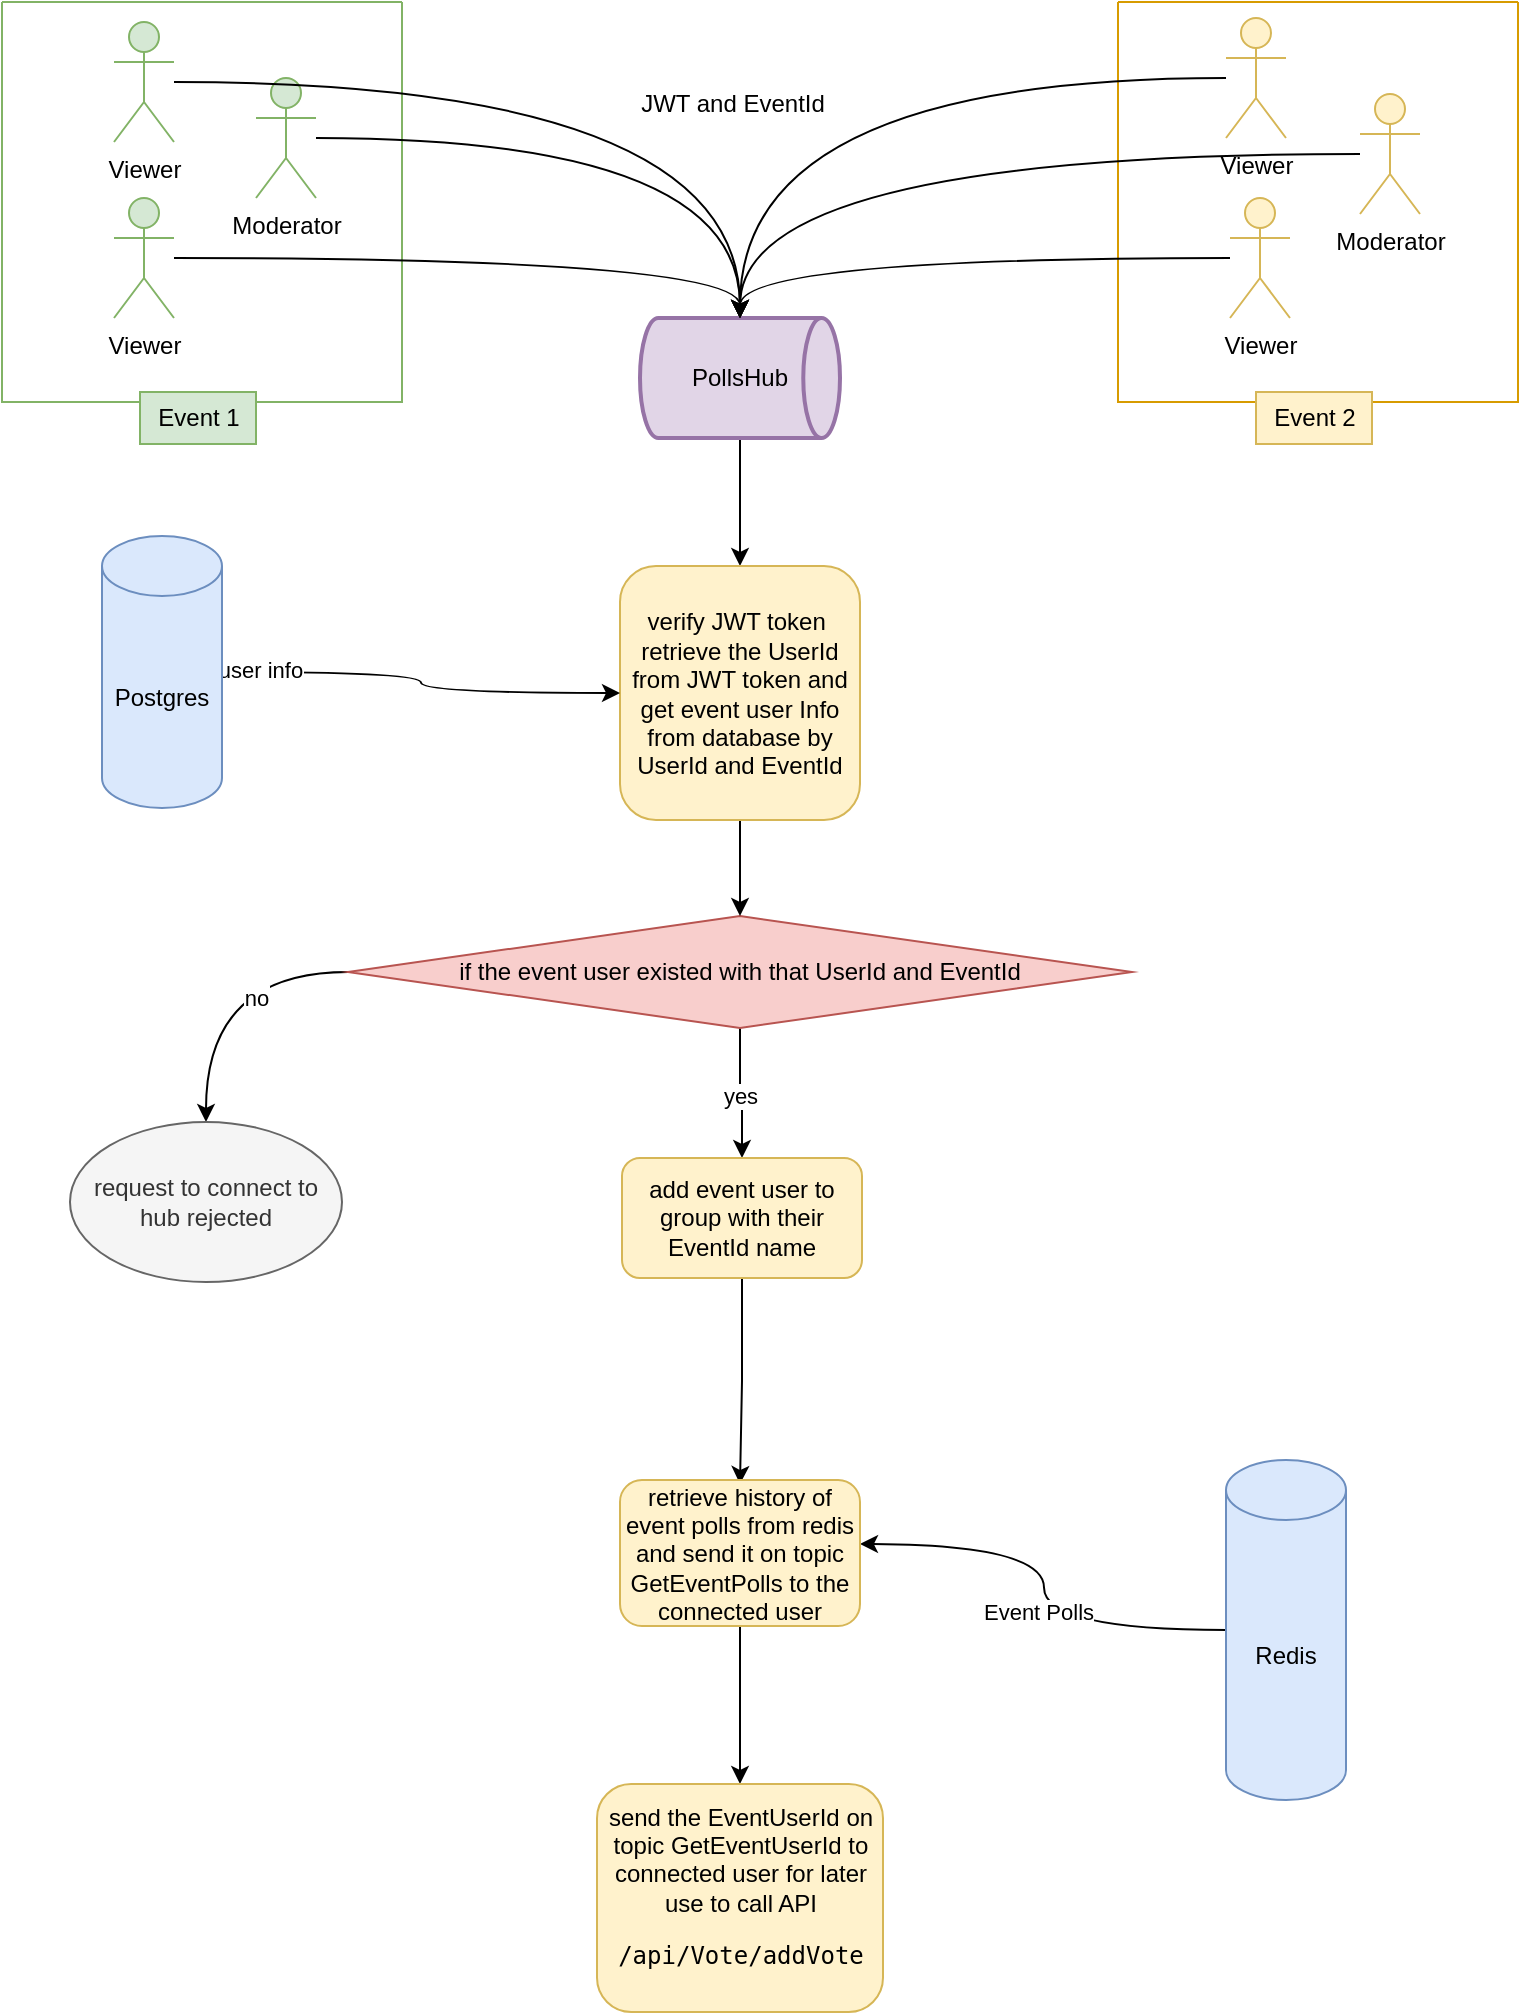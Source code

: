 <mxfile version="25.0.3">
  <diagram id="C5RBs43oDa-KdzZeNtuy" name="Page-1">
    <mxGraphModel dx="1434" dy="774" grid="0" gridSize="10" guides="1" tooltips="1" connect="1" arrows="1" fold="1" page="1" pageScale="1" pageWidth="827" pageHeight="1169" background="#ffffff" math="0" shadow="0">
      <root>
        <mxCell id="WIyWlLk6GJQsqaUBKTNV-0" />
        <mxCell id="WIyWlLk6GJQsqaUBKTNV-1" parent="WIyWlLk6GJQsqaUBKTNV-0" />
        <mxCell id="4SBET_wtI62izMarJOtC-82" value="&lt;div&gt;Viewer&lt;/div&gt;&lt;div&gt;&lt;br&gt;&lt;/div&gt;" style="shape=umlActor;verticalLabelPosition=bottom;verticalAlign=top;html=1;outlineConnect=0;fillColor=#d5e8d4;strokeColor=#82b366;" vertex="1" parent="WIyWlLk6GJQsqaUBKTNV-1">
          <mxGeometry x="93" y="112" width="30" height="60" as="geometry" />
        </mxCell>
        <mxCell id="4SBET_wtI62izMarJOtC-86" value="" style="swimlane;startSize=0;fillColor=#d5e8d4;strokeColor=#82b366;fillStyle=auto;" vertex="1" parent="WIyWlLk6GJQsqaUBKTNV-1">
          <mxGeometry x="37" y="14" width="200" height="200" as="geometry">
            <mxRectangle x="555" y="170" width="50" height="44" as="alternateBounds" />
          </mxGeometry>
        </mxCell>
        <mxCell id="4SBET_wtI62izMarJOtC-81" value="Viewer" style="shape=umlActor;verticalLabelPosition=bottom;verticalAlign=top;html=1;outlineConnect=0;fillColor=#d5e8d4;strokeColor=#82b366;" vertex="1" parent="4SBET_wtI62izMarJOtC-86">
          <mxGeometry x="56" y="10" width="30" height="60" as="geometry" />
        </mxCell>
        <mxCell id="4SBET_wtI62izMarJOtC-83" value="Moderator" style="shape=umlActor;verticalLabelPosition=bottom;verticalAlign=top;html=1;outlineConnect=0;fillColor=#d5e8d4;strokeColor=#82b366;" vertex="1" parent="WIyWlLk6GJQsqaUBKTNV-1">
          <mxGeometry x="164" y="52" width="30" height="60" as="geometry" />
        </mxCell>
        <mxCell id="4SBET_wtI62izMarJOtC-88" value="Event 1" style="text;html=1;align=center;verticalAlign=middle;resizable=0;points=[];autosize=1;strokeColor=#82b366;fillColor=#d5e8d4;" vertex="1" parent="WIyWlLk6GJQsqaUBKTNV-1">
          <mxGeometry x="106" y="209" width="58" height="26" as="geometry" />
        </mxCell>
        <mxCell id="4SBET_wtI62izMarJOtC-89" value="Viewer" style="shape=umlActor;verticalLabelPosition=bottom;verticalAlign=top;html=1;outlineConnect=0;fillColor=#fff2cc;strokeColor=#d6b656;" vertex="1" parent="WIyWlLk6GJQsqaUBKTNV-1">
          <mxGeometry x="649" y="22" width="30" height="60" as="geometry" />
        </mxCell>
        <mxCell id="4SBET_wtI62izMarJOtC-90" value="&lt;div&gt;Viewer&lt;/div&gt;&lt;div&gt;&lt;br&gt;&lt;/div&gt;" style="shape=umlActor;verticalLabelPosition=bottom;verticalAlign=top;html=1;outlineConnect=0;fillColor=#fff2cc;strokeColor=#d6b656;" vertex="1" parent="WIyWlLk6GJQsqaUBKTNV-1">
          <mxGeometry x="651" y="112" width="30" height="60" as="geometry" />
        </mxCell>
        <mxCell id="4SBET_wtI62izMarJOtC-91" value="" style="swimlane;startSize=0;fillColor=#ffe6cc;strokeColor=#d79b00;fillStyle=auto;swimlaneFillColor=none;gradientColor=none;shadow=0;labelBackgroundColor=#FFE6CC;" vertex="1" parent="WIyWlLk6GJQsqaUBKTNV-1">
          <mxGeometry x="595" y="14" width="200" height="200" as="geometry">
            <mxRectangle x="595" y="14" width="50" height="44" as="alternateBounds" />
          </mxGeometry>
        </mxCell>
        <mxCell id="4SBET_wtI62izMarJOtC-92" value="Moderator" style="shape=umlActor;verticalLabelPosition=bottom;verticalAlign=top;html=1;outlineConnect=0;fillColor=#fff2cc;strokeColor=#d6b656;" vertex="1" parent="4SBET_wtI62izMarJOtC-91">
          <mxGeometry x="121" y="46" width="30" height="60" as="geometry" />
        </mxCell>
        <mxCell id="4SBET_wtI62izMarJOtC-105" style="edgeStyle=orthogonalEdgeStyle;rounded=0;orthogonalLoop=1;jettySize=auto;html=1;curved=1;" edge="1" parent="WIyWlLk6GJQsqaUBKTNV-1" source="4SBET_wtI62izMarJOtC-92" target="4SBET_wtI62izMarJOtC-96">
          <mxGeometry relative="1" as="geometry" />
        </mxCell>
        <mxCell id="4SBET_wtI62izMarJOtC-93" value="Event 2" style="text;html=1;align=center;verticalAlign=middle;resizable=0;points=[];autosize=1;strokeColor=#d6b656;fillColor=#fff2cc;" vertex="1" parent="WIyWlLk6GJQsqaUBKTNV-1">
          <mxGeometry x="664" y="209" width="58" height="26" as="geometry" />
        </mxCell>
        <mxCell id="4SBET_wtI62izMarJOtC-108" style="edgeStyle=orthogonalEdgeStyle;rounded=0;orthogonalLoop=1;jettySize=auto;html=1;curved=1;" edge="1" parent="WIyWlLk6GJQsqaUBKTNV-1" source="4SBET_wtI62izMarJOtC-96" target="4SBET_wtI62izMarJOtC-107">
          <mxGeometry relative="1" as="geometry" />
        </mxCell>
        <mxCell id="4SBET_wtI62izMarJOtC-96" value="PollsHub" style="strokeWidth=2;html=1;shape=mxgraph.flowchart.direct_data;whiteSpace=wrap;fillColor=#e1d5e7;strokeColor=#9673a6;" vertex="1" parent="WIyWlLk6GJQsqaUBKTNV-1">
          <mxGeometry x="356" y="172" width="100" height="60" as="geometry" />
        </mxCell>
        <mxCell id="4SBET_wtI62izMarJOtC-99" style="edgeStyle=orthogonalEdgeStyle;rounded=0;orthogonalLoop=1;jettySize=auto;html=1;entryX=0.5;entryY=0;entryDx=0;entryDy=0;entryPerimeter=0;curved=1;" edge="1" parent="WIyWlLk6GJQsqaUBKTNV-1" source="4SBET_wtI62izMarJOtC-81" target="4SBET_wtI62izMarJOtC-96">
          <mxGeometry relative="1" as="geometry" />
        </mxCell>
        <mxCell id="4SBET_wtI62izMarJOtC-100" style="edgeStyle=orthogonalEdgeStyle;rounded=0;orthogonalLoop=1;jettySize=auto;html=1;curved=1;entryX=0.5;entryY=0;entryDx=0;entryDy=0;entryPerimeter=0;" edge="1" parent="WIyWlLk6GJQsqaUBKTNV-1" source="4SBET_wtI62izMarJOtC-83" target="4SBET_wtI62izMarJOtC-96">
          <mxGeometry relative="1" as="geometry">
            <mxPoint x="359" y="165" as="targetPoint" />
          </mxGeometry>
        </mxCell>
        <mxCell id="4SBET_wtI62izMarJOtC-101" style="edgeStyle=orthogonalEdgeStyle;rounded=0;orthogonalLoop=1;jettySize=auto;html=1;entryX=0.5;entryY=0;entryDx=0;entryDy=0;entryPerimeter=0;curved=1;" edge="1" parent="WIyWlLk6GJQsqaUBKTNV-1" source="4SBET_wtI62izMarJOtC-82" target="4SBET_wtI62izMarJOtC-96">
          <mxGeometry relative="1" as="geometry" />
        </mxCell>
        <mxCell id="4SBET_wtI62izMarJOtC-102" value="JWT and EventId" style="text;html=1;align=center;verticalAlign=middle;resizable=0;points=[];autosize=1;strokeColor=none;fillColor=none;" vertex="1" parent="WIyWlLk6GJQsqaUBKTNV-1">
          <mxGeometry x="347" y="52" width="109" height="26" as="geometry" />
        </mxCell>
        <mxCell id="4SBET_wtI62izMarJOtC-103" style="edgeStyle=orthogonalEdgeStyle;rounded=0;orthogonalLoop=1;jettySize=auto;html=1;entryX=0.5;entryY=0;entryDx=0;entryDy=0;entryPerimeter=0;curved=1;" edge="1" parent="WIyWlLk6GJQsqaUBKTNV-1" source="4SBET_wtI62izMarJOtC-89" target="4SBET_wtI62izMarJOtC-96">
          <mxGeometry relative="1" as="geometry" />
        </mxCell>
        <mxCell id="4SBET_wtI62izMarJOtC-104" style="edgeStyle=orthogonalEdgeStyle;rounded=0;orthogonalLoop=1;jettySize=auto;html=1;entryX=0.5;entryY=0;entryDx=0;entryDy=0;entryPerimeter=0;curved=1;" edge="1" parent="WIyWlLk6GJQsqaUBKTNV-1" source="4SBET_wtI62izMarJOtC-90" target="4SBET_wtI62izMarJOtC-96">
          <mxGeometry relative="1" as="geometry" />
        </mxCell>
        <mxCell id="4SBET_wtI62izMarJOtC-114" style="edgeStyle=orthogonalEdgeStyle;rounded=0;orthogonalLoop=1;jettySize=auto;html=1;entryX=0.5;entryY=0;entryDx=0;entryDy=0;curved=1;" edge="1" parent="WIyWlLk6GJQsqaUBKTNV-1" source="4SBET_wtI62izMarJOtC-106" target="4SBET_wtI62izMarJOtC-113">
          <mxGeometry relative="1" as="geometry" />
        </mxCell>
        <mxCell id="4SBET_wtI62izMarJOtC-115" value="no" style="edgeLabel;html=1;align=center;verticalAlign=middle;resizable=0;points=[];" vertex="1" connectable="0" parent="4SBET_wtI62izMarJOtC-114">
          <mxGeometry x="-0.361" y="13" relative="1" as="geometry">
            <mxPoint as="offset" />
          </mxGeometry>
        </mxCell>
        <mxCell id="4SBET_wtI62izMarJOtC-121" style="edgeStyle=orthogonalEdgeStyle;rounded=0;orthogonalLoop=1;jettySize=auto;html=1;entryX=0.5;entryY=0;entryDx=0;entryDy=0;" edge="1" parent="WIyWlLk6GJQsqaUBKTNV-1" source="4SBET_wtI62izMarJOtC-106" target="4SBET_wtI62izMarJOtC-132">
          <mxGeometry relative="1" as="geometry">
            <mxPoint x="406" y="582" as="targetPoint" />
          </mxGeometry>
        </mxCell>
        <mxCell id="4SBET_wtI62izMarJOtC-126" value="yes" style="edgeLabel;html=1;align=center;verticalAlign=middle;resizable=0;points=[];" vertex="1" connectable="0" parent="4SBET_wtI62izMarJOtC-121">
          <mxGeometry x="0.054" y="-1" relative="1" as="geometry">
            <mxPoint as="offset" />
          </mxGeometry>
        </mxCell>
        <mxCell id="4SBET_wtI62izMarJOtC-106" value="if the event user existed with that UserId and EventId" style="rhombus;whiteSpace=wrap;html=1;fillColor=#f8cecc;strokeColor=#b85450;" vertex="1" parent="WIyWlLk6GJQsqaUBKTNV-1">
          <mxGeometry x="210" y="471" width="392" height="56" as="geometry" />
        </mxCell>
        <mxCell id="4SBET_wtI62izMarJOtC-112" style="edgeStyle=orthogonalEdgeStyle;rounded=0;orthogonalLoop=1;jettySize=auto;html=1;entryX=0.5;entryY=0;entryDx=0;entryDy=0;curved=1;" edge="1" parent="WIyWlLk6GJQsqaUBKTNV-1" source="4SBET_wtI62izMarJOtC-107" target="4SBET_wtI62izMarJOtC-106">
          <mxGeometry relative="1" as="geometry" />
        </mxCell>
        <mxCell id="4SBET_wtI62izMarJOtC-107" value="verify JWT token&amp;nbsp; retrieve the UserId from JWT token and get event user Info from database by UserId and EventId" style="rounded=1;whiteSpace=wrap;html=1;fillColor=#fff2cc;strokeColor=#d6b656;" vertex="1" parent="WIyWlLk6GJQsqaUBKTNV-1">
          <mxGeometry x="346" y="296" width="120" height="127" as="geometry" />
        </mxCell>
        <mxCell id="4SBET_wtI62izMarJOtC-110" style="edgeStyle=orthogonalEdgeStyle;rounded=0;orthogonalLoop=1;jettySize=auto;html=1;entryX=0;entryY=0.5;entryDx=0;entryDy=0;curved=1;" edge="1" parent="WIyWlLk6GJQsqaUBKTNV-1" source="4SBET_wtI62izMarJOtC-109" target="4SBET_wtI62izMarJOtC-107">
          <mxGeometry relative="1" as="geometry">
            <mxPoint x="134" y="275" as="targetPoint" />
          </mxGeometry>
        </mxCell>
        <mxCell id="4SBET_wtI62izMarJOtC-111" value="user info" style="edgeLabel;html=1;align=center;verticalAlign=middle;resizable=0;points=[];" vertex="1" connectable="0" parent="4SBET_wtI62izMarJOtC-110">
          <mxGeometry x="-0.817" y="1" relative="1" as="geometry">
            <mxPoint as="offset" />
          </mxGeometry>
        </mxCell>
        <mxCell id="4SBET_wtI62izMarJOtC-109" value="Postgres" style="shape=cylinder3;whiteSpace=wrap;html=1;boundedLbl=1;backgroundOutline=1;size=15;fillColor=#dae8fc;strokeColor=#6c8ebf;" vertex="1" parent="WIyWlLk6GJQsqaUBKTNV-1">
          <mxGeometry x="87" y="281" width="60" height="136" as="geometry" />
        </mxCell>
        <mxCell id="4SBET_wtI62izMarJOtC-113" value="request to connect to hub rejected" style="ellipse;whiteSpace=wrap;html=1;fillColor=#f5f5f5;fontColor=#333333;strokeColor=#666666;" vertex="1" parent="WIyWlLk6GJQsqaUBKTNV-1">
          <mxGeometry x="71" y="574" width="136" height="80" as="geometry" />
        </mxCell>
        <mxCell id="4SBET_wtI62izMarJOtC-129" style="edgeStyle=orthogonalEdgeStyle;rounded=0;orthogonalLoop=1;jettySize=auto;html=1;exitX=0.5;exitY=1;exitDx=0;exitDy=0;entryX=0.5;entryY=0;entryDx=0;entryDy=0;" edge="1" parent="WIyWlLk6GJQsqaUBKTNV-1" source="4SBET_wtI62izMarJOtC-132">
          <mxGeometry relative="1" as="geometry">
            <mxPoint x="406" y="672" as="sourcePoint" />
            <mxPoint x="406" y="755" as="targetPoint" />
          </mxGeometry>
        </mxCell>
        <mxCell id="4SBET_wtI62izMarJOtC-130" style="edgeStyle=orthogonalEdgeStyle;rounded=0;orthogonalLoop=1;jettySize=auto;html=1;entryX=1;entryY=0.5;entryDx=0;entryDy=0;curved=1;" edge="1" parent="WIyWlLk6GJQsqaUBKTNV-1" source="4SBET_wtI62izMarJOtC-128">
          <mxGeometry relative="1" as="geometry">
            <mxPoint x="466" y="785" as="targetPoint" />
          </mxGeometry>
        </mxCell>
        <mxCell id="4SBET_wtI62izMarJOtC-131" value="Event Polls" style="edgeLabel;html=1;align=center;verticalAlign=middle;resizable=0;points=[];" vertex="1" connectable="0" parent="4SBET_wtI62izMarJOtC-130">
          <mxGeometry x="-0.115" y="3" relative="1" as="geometry">
            <mxPoint as="offset" />
          </mxGeometry>
        </mxCell>
        <mxCell id="4SBET_wtI62izMarJOtC-128" value="Redis" style="shape=cylinder3;whiteSpace=wrap;html=1;boundedLbl=1;backgroundOutline=1;size=15;fillColor=#dae8fc;strokeColor=#6c8ebf;" vertex="1" parent="WIyWlLk6GJQsqaUBKTNV-1">
          <mxGeometry x="649" y="743" width="60" height="170" as="geometry" />
        </mxCell>
        <mxCell id="4SBET_wtI62izMarJOtC-132" value="add event user to group with their EventId name" style="rounded=1;whiteSpace=wrap;html=1;fillColor=#fff2cc;strokeColor=#d6b656;" vertex="1" parent="WIyWlLk6GJQsqaUBKTNV-1">
          <mxGeometry x="347" y="592" width="120" height="60" as="geometry" />
        </mxCell>
        <mxCell id="4SBET_wtI62izMarJOtC-137" style="edgeStyle=orthogonalEdgeStyle;rounded=0;orthogonalLoop=1;jettySize=auto;html=1;entryX=0.5;entryY=0;entryDx=0;entryDy=0;" edge="1" parent="WIyWlLk6GJQsqaUBKTNV-1" source="4SBET_wtI62izMarJOtC-134" target="4SBET_wtI62izMarJOtC-135">
          <mxGeometry relative="1" as="geometry" />
        </mxCell>
        <mxCell id="4SBET_wtI62izMarJOtC-134" value="retrieve history of event polls from redis and send it on topic GetEventPolls to the connected user" style="rounded=1;whiteSpace=wrap;html=1;fillColor=#fff2cc;strokeColor=#d6b656;" vertex="1" parent="WIyWlLk6GJQsqaUBKTNV-1">
          <mxGeometry x="346" y="753" width="120" height="73" as="geometry" />
        </mxCell>
        <mxCell id="4SBET_wtI62izMarJOtC-135" value="send the EventUserId on topic GetEventUserId to connected user for later use to call API &lt;span&gt;&lt;span&gt;&lt;pre class=&quot;microlight&quot;&gt;/api/Vote/addVote&lt;/pre&gt;&lt;/span&gt;&lt;/span&gt;" style="rounded=1;whiteSpace=wrap;html=1;fillColor=#fff2cc;strokeColor=#d6b656;" vertex="1" parent="WIyWlLk6GJQsqaUBKTNV-1">
          <mxGeometry x="334.5" y="905" width="143" height="114" as="geometry" />
        </mxCell>
      </root>
    </mxGraphModel>
  </diagram>
</mxfile>
